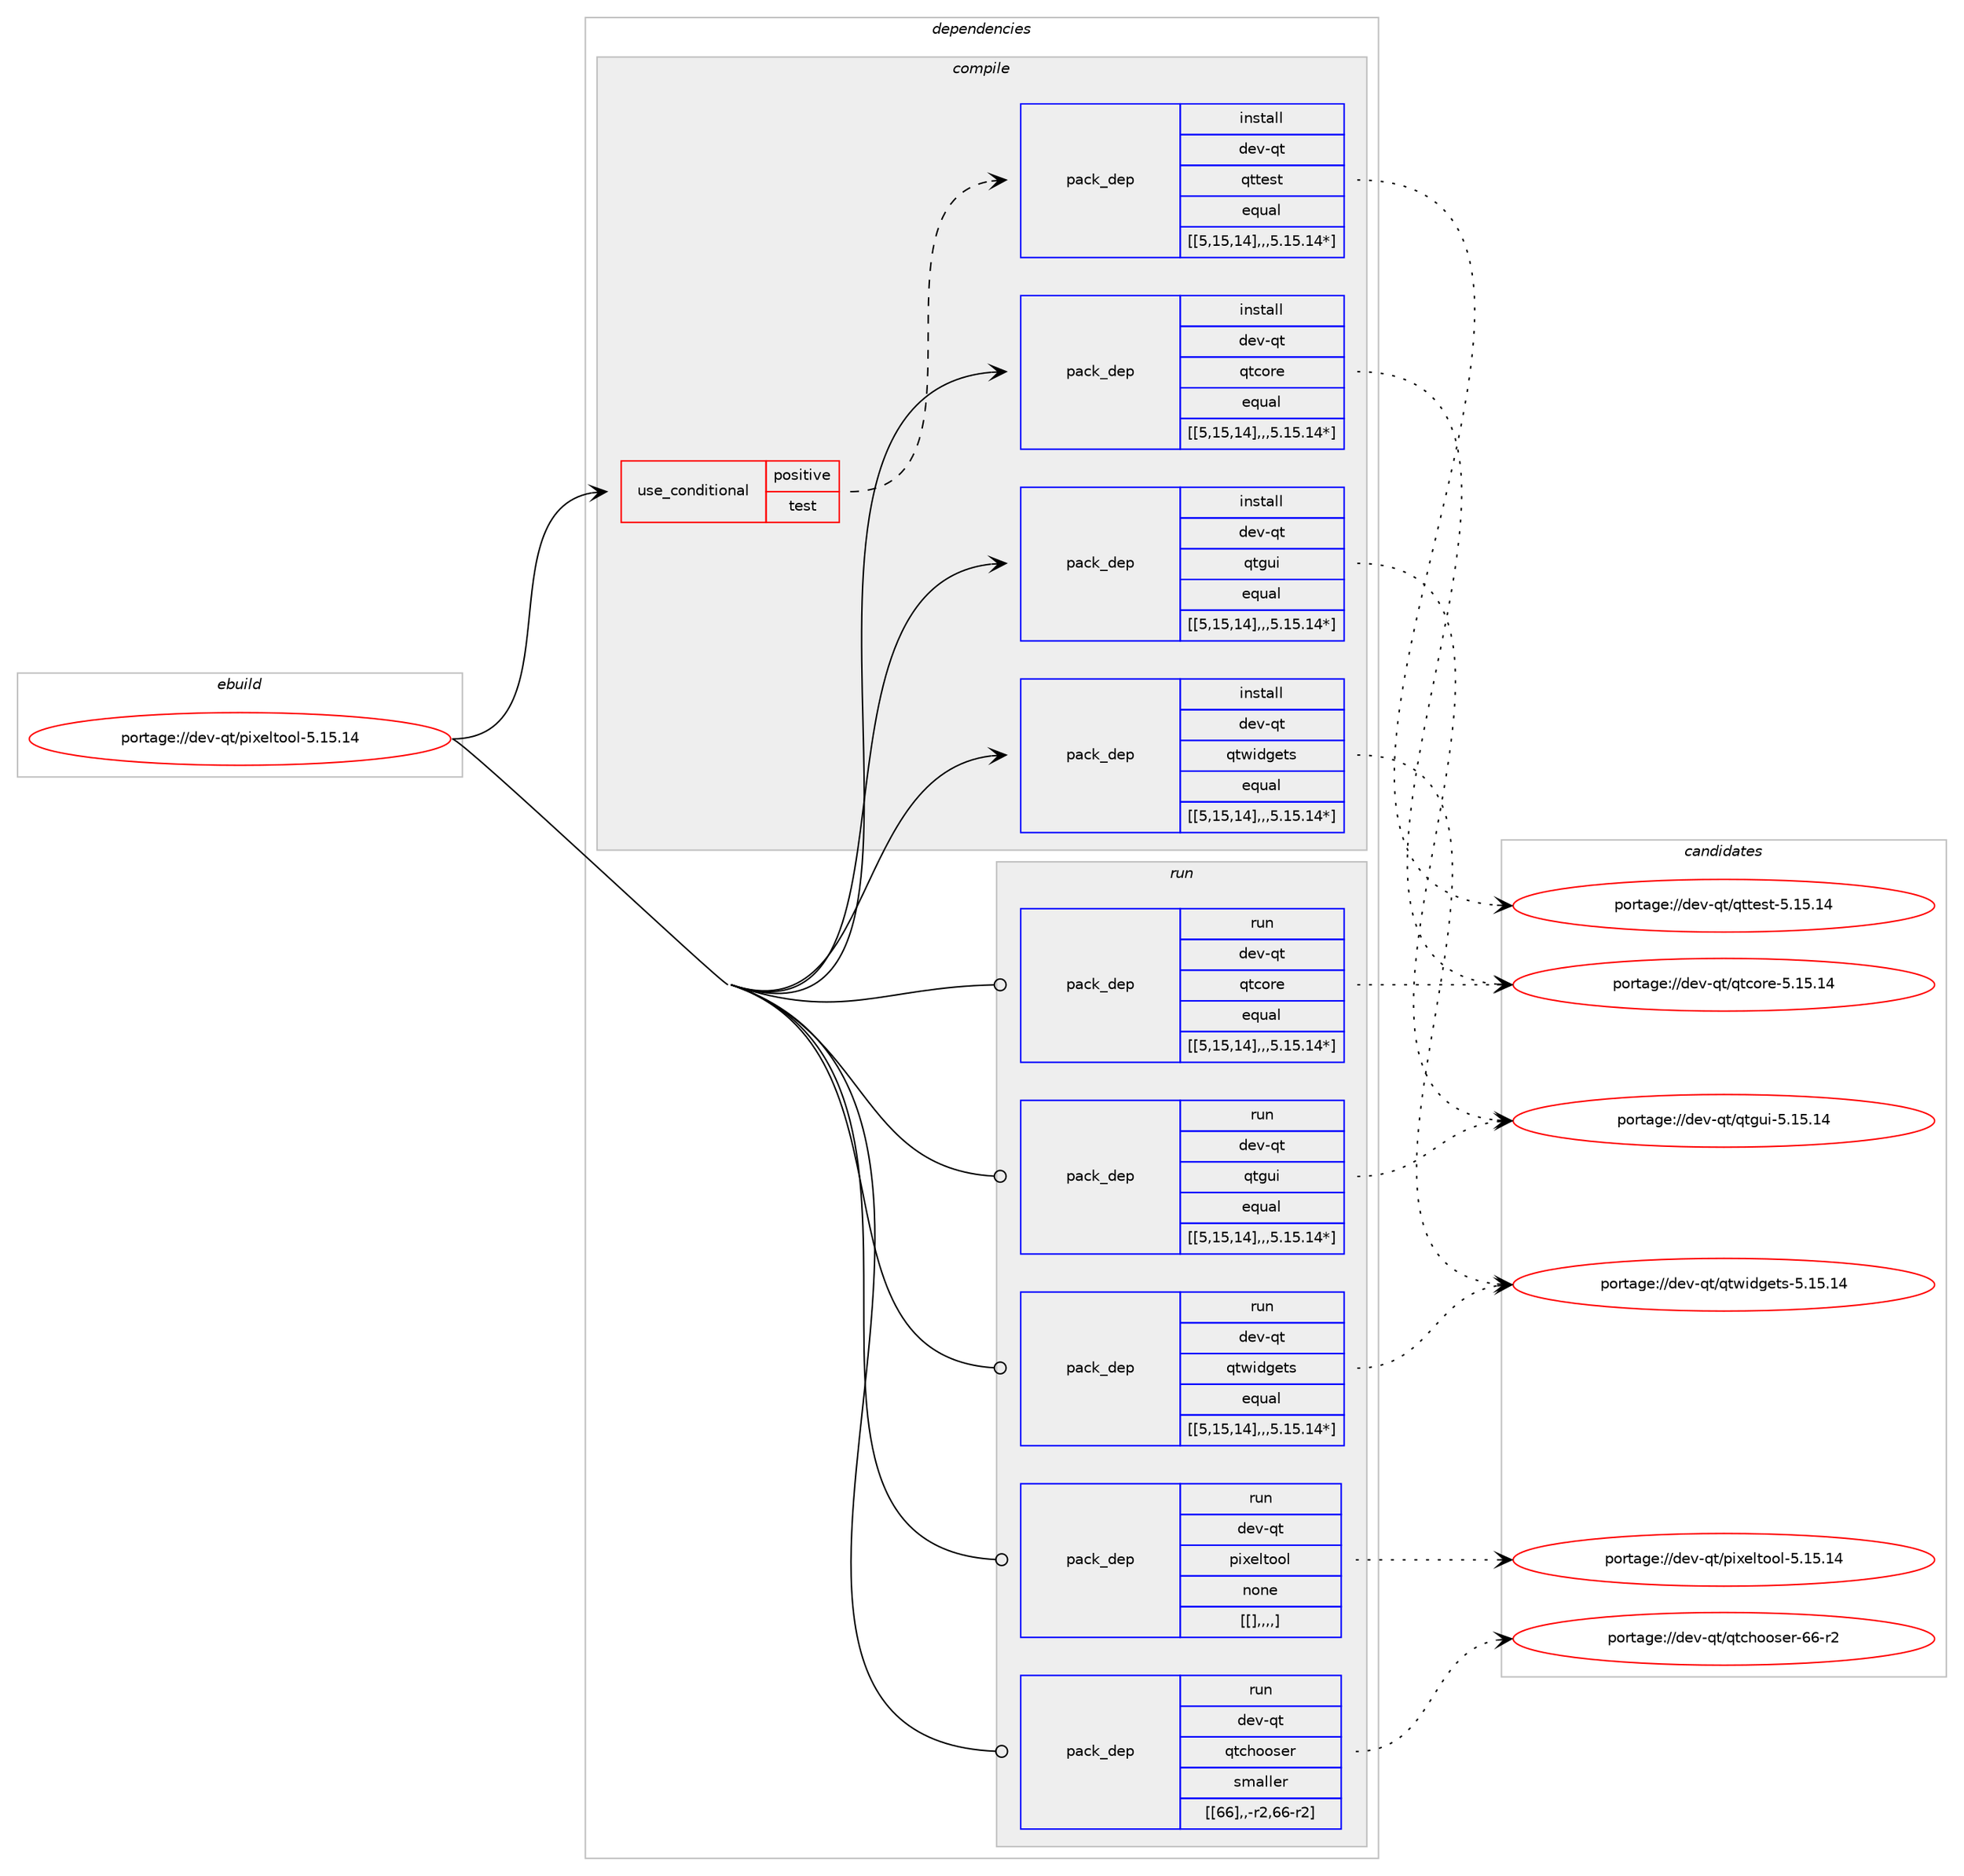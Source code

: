 digraph prolog {

# *************
# Graph options
# *************

newrank=true;
concentrate=true;
compound=true;
graph [rankdir=LR,fontname=Helvetica,fontsize=10,ranksep=1.5];#, ranksep=2.5, nodesep=0.2];
edge  [arrowhead=vee];
node  [fontname=Helvetica,fontsize=10];

# **********
# The ebuild
# **********

subgraph cluster_leftcol {
color=gray;
label=<<i>ebuild</i>>;
id [label="portage://dev-qt/pixeltool-5.15.14", color=red, width=4, href="../dev-qt/pixeltool-5.15.14.svg"];
}

# ****************
# The dependencies
# ****************

subgraph cluster_midcol {
color=gray;
label=<<i>dependencies</i>>;
subgraph cluster_compile {
fillcolor="#eeeeee";
style=filled;
label=<<i>compile</i>>;
subgraph cond44678 {
dependency176017 [label=<<TABLE BORDER="0" CELLBORDER="1" CELLSPACING="0" CELLPADDING="4"><TR><TD ROWSPAN="3" CELLPADDING="10">use_conditional</TD></TR><TR><TD>positive</TD></TR><TR><TD>test</TD></TR></TABLE>>, shape=none, color=red];
subgraph pack129997 {
dependency176021 [label=<<TABLE BORDER="0" CELLBORDER="1" CELLSPACING="0" CELLPADDING="4" WIDTH="220"><TR><TD ROWSPAN="6" CELLPADDING="30">pack_dep</TD></TR><TR><TD WIDTH="110">install</TD></TR><TR><TD>dev-qt</TD></TR><TR><TD>qttest</TD></TR><TR><TD>equal</TD></TR><TR><TD>[[5,15,14],,,5.15.14*]</TD></TR></TABLE>>, shape=none, color=blue];
}
dependency176017:e -> dependency176021:w [weight=20,style="dashed",arrowhead="vee"];
}
id:e -> dependency176017:w [weight=20,style="solid",arrowhead="vee"];
subgraph pack130017 {
dependency176057 [label=<<TABLE BORDER="0" CELLBORDER="1" CELLSPACING="0" CELLPADDING="4" WIDTH="220"><TR><TD ROWSPAN="6" CELLPADDING="30">pack_dep</TD></TR><TR><TD WIDTH="110">install</TD></TR><TR><TD>dev-qt</TD></TR><TR><TD>qtcore</TD></TR><TR><TD>equal</TD></TR><TR><TD>[[5,15,14],,,5.15.14*]</TD></TR></TABLE>>, shape=none, color=blue];
}
id:e -> dependency176057:w [weight=20,style="solid",arrowhead="vee"];
subgraph pack130062 {
dependency176164 [label=<<TABLE BORDER="0" CELLBORDER="1" CELLSPACING="0" CELLPADDING="4" WIDTH="220"><TR><TD ROWSPAN="6" CELLPADDING="30">pack_dep</TD></TR><TR><TD WIDTH="110">install</TD></TR><TR><TD>dev-qt</TD></TR><TR><TD>qtgui</TD></TR><TR><TD>equal</TD></TR><TR><TD>[[5,15,14],,,5.15.14*]</TD></TR></TABLE>>, shape=none, color=blue];
}
id:e -> dependency176164:w [weight=20,style="solid",arrowhead="vee"];
subgraph pack130089 {
dependency176167 [label=<<TABLE BORDER="0" CELLBORDER="1" CELLSPACING="0" CELLPADDING="4" WIDTH="220"><TR><TD ROWSPAN="6" CELLPADDING="30">pack_dep</TD></TR><TR><TD WIDTH="110">install</TD></TR><TR><TD>dev-qt</TD></TR><TR><TD>qtwidgets</TD></TR><TR><TD>equal</TD></TR><TR><TD>[[5,15,14],,,5.15.14*]</TD></TR></TABLE>>, shape=none, color=blue];
}
id:e -> dependency176167:w [weight=20,style="solid",arrowhead="vee"];
}
subgraph cluster_compileandrun {
fillcolor="#eeeeee";
style=filled;
label=<<i>compile and run</i>>;
}
subgraph cluster_run {
fillcolor="#eeeeee";
style=filled;
label=<<i>run</i>>;
subgraph pack130094 {
dependency176199 [label=<<TABLE BORDER="0" CELLBORDER="1" CELLSPACING="0" CELLPADDING="4" WIDTH="220"><TR><TD ROWSPAN="6" CELLPADDING="30">pack_dep</TD></TR><TR><TD WIDTH="110">run</TD></TR><TR><TD>dev-qt</TD></TR><TR><TD>qtcore</TD></TR><TR><TD>equal</TD></TR><TR><TD>[[5,15,14],,,5.15.14*]</TD></TR></TABLE>>, shape=none, color=blue];
}
id:e -> dependency176199:w [weight=20,style="solid",arrowhead="odot"];
subgraph pack130146 {
dependency176268 [label=<<TABLE BORDER="0" CELLBORDER="1" CELLSPACING="0" CELLPADDING="4" WIDTH="220"><TR><TD ROWSPAN="6" CELLPADDING="30">pack_dep</TD></TR><TR><TD WIDTH="110">run</TD></TR><TR><TD>dev-qt</TD></TR><TR><TD>qtgui</TD></TR><TR><TD>equal</TD></TR><TR><TD>[[5,15,14],,,5.15.14*]</TD></TR></TABLE>>, shape=none, color=blue];
}
id:e -> dependency176268:w [weight=20,style="solid",arrowhead="odot"];
subgraph pack130163 {
dependency176274 [label=<<TABLE BORDER="0" CELLBORDER="1" CELLSPACING="0" CELLPADDING="4" WIDTH="220"><TR><TD ROWSPAN="6" CELLPADDING="30">pack_dep</TD></TR><TR><TD WIDTH="110">run</TD></TR><TR><TD>dev-qt</TD></TR><TR><TD>qtwidgets</TD></TR><TR><TD>equal</TD></TR><TR><TD>[[5,15,14],,,5.15.14*]</TD></TR></TABLE>>, shape=none, color=blue];
}
id:e -> dependency176274:w [weight=20,style="solid",arrowhead="odot"];
subgraph pack130194 {
dependency176315 [label=<<TABLE BORDER="0" CELLBORDER="1" CELLSPACING="0" CELLPADDING="4" WIDTH="220"><TR><TD ROWSPAN="6" CELLPADDING="30">pack_dep</TD></TR><TR><TD WIDTH="110">run</TD></TR><TR><TD>dev-qt</TD></TR><TR><TD>pixeltool</TD></TR><TR><TD>none</TD></TR><TR><TD>[[],,,,]</TD></TR></TABLE>>, shape=none, color=blue];
}
id:e -> dependency176315:w [weight=20,style="solid",arrowhead="odot"];
subgraph pack130213 {
dependency176337 [label=<<TABLE BORDER="0" CELLBORDER="1" CELLSPACING="0" CELLPADDING="4" WIDTH="220"><TR><TD ROWSPAN="6" CELLPADDING="30">pack_dep</TD></TR><TR><TD WIDTH="110">run</TD></TR><TR><TD>dev-qt</TD></TR><TR><TD>qtchooser</TD></TR><TR><TD>smaller</TD></TR><TR><TD>[[66],,-r2,66-r2]</TD></TR></TABLE>>, shape=none, color=blue];
}
id:e -> dependency176337:w [weight=20,style="solid",arrowhead="odot"];
}
}

# **************
# The candidates
# **************

subgraph cluster_choices {
rank=same;
color=gray;
label=<<i>candidates</i>>;

subgraph choice129941 {
color=black;
nodesep=1;
choice10010111845113116471131161161011151164553464953464952 [label="portage://dev-qt/qttest-5.15.14", color=red, width=4,href="../dev-qt/qttest-5.15.14.svg"];
dependency176021:e -> choice10010111845113116471131161161011151164553464953464952:w [style=dotted,weight="100"];
}
subgraph choice129944 {
color=black;
nodesep=1;
choice1001011184511311647113116991111141014553464953464952 [label="portage://dev-qt/qtcore-5.15.14", color=red, width=4,href="../dev-qt/qtcore-5.15.14.svg"];
dependency176057:e -> choice1001011184511311647113116991111141014553464953464952:w [style=dotted,weight="100"];
}
subgraph choice129946 {
color=black;
nodesep=1;
choice10010111845113116471131161031171054553464953464952 [label="portage://dev-qt/qtgui-5.15.14", color=red, width=4,href="../dev-qt/qtgui-5.15.14.svg"];
dependency176164:e -> choice10010111845113116471131161031171054553464953464952:w [style=dotted,weight="100"];
}
subgraph choice129947 {
color=black;
nodesep=1;
choice10010111845113116471131161191051001031011161154553464953464952 [label="portage://dev-qt/qtwidgets-5.15.14", color=red, width=4,href="../dev-qt/qtwidgets-5.15.14.svg"];
dependency176167:e -> choice10010111845113116471131161191051001031011161154553464953464952:w [style=dotted,weight="100"];
}
subgraph choice129949 {
color=black;
nodesep=1;
choice1001011184511311647113116991111141014553464953464952 [label="portage://dev-qt/qtcore-5.15.14", color=red, width=4,href="../dev-qt/qtcore-5.15.14.svg"];
dependency176199:e -> choice1001011184511311647113116991111141014553464953464952:w [style=dotted,weight="100"];
}
subgraph choice129960 {
color=black;
nodesep=1;
choice10010111845113116471131161031171054553464953464952 [label="portage://dev-qt/qtgui-5.15.14", color=red, width=4,href="../dev-qt/qtgui-5.15.14.svg"];
dependency176268:e -> choice10010111845113116471131161031171054553464953464952:w [style=dotted,weight="100"];
}
subgraph choice129988 {
color=black;
nodesep=1;
choice10010111845113116471131161191051001031011161154553464953464952 [label="portage://dev-qt/qtwidgets-5.15.14", color=red, width=4,href="../dev-qt/qtwidgets-5.15.14.svg"];
dependency176274:e -> choice10010111845113116471131161191051001031011161154553464953464952:w [style=dotted,weight="100"];
}
subgraph choice129990 {
color=black;
nodesep=1;
choice10010111845113116471121051201011081161111111084553464953464952 [label="portage://dev-qt/pixeltool-5.15.14", color=red, width=4,href="../dev-qt/pixeltool-5.15.14.svg"];
dependency176315:e -> choice10010111845113116471121051201011081161111111084553464953464952:w [style=dotted,weight="100"];
}
subgraph choice129993 {
color=black;
nodesep=1;
choice1001011184511311647113116991041111111151011144554544511450 [label="portage://dev-qt/qtchooser-66-r2", color=red, width=4,href="../dev-qt/qtchooser-66-r2.svg"];
dependency176337:e -> choice1001011184511311647113116991041111111151011144554544511450:w [style=dotted,weight="100"];
}
}

}

